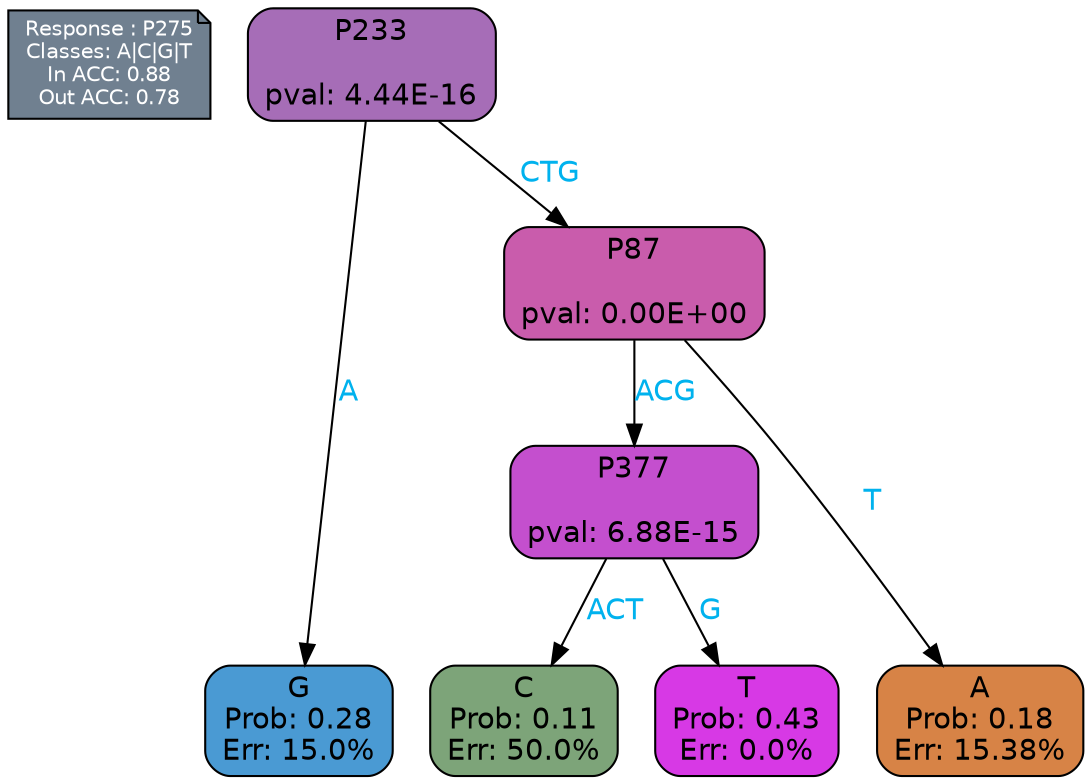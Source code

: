 digraph Tree {
node [shape=box, style="filled, rounded", color="black", fontname=helvetica] ;
graph [ranksep=equally, splines=polylines, bgcolor=transparent, dpi=600] ;
edge [fontname=helvetica] ;
LEGEND [label="Response : P275
Classes: A|C|G|T
In ACC: 0.88
Out ACC: 0.78
",shape=note,align=left,style=filled,fillcolor="slategray",fontcolor="white",fontsize=10];1 [label="P233

pval: 4.44E-16", fillcolor="#a66db7"] ;
2 [label="G
Prob: 0.28
Err: 15.0%", fillcolor="#4a9ad3"] ;
3 [label="P87

pval: 0.00E+00", fillcolor="#c95cac"] ;
4 [label="P377

pval: 6.88E-15", fillcolor="#c44fce"] ;
5 [label="C
Prob: 0.11
Err: 50.0%", fillcolor="#7da479"] ;
6 [label="T
Prob: 0.43
Err: 0.0%", fillcolor="#d739e5"] ;
7 [label="A
Prob: 0.18
Err: 15.38%", fillcolor="#d78346"] ;
1 -> 2 [label="A",fontcolor=deepskyblue2] ;
1 -> 3 [label="CTG",fontcolor=deepskyblue2] ;
3 -> 4 [label="ACG",fontcolor=deepskyblue2] ;
3 -> 7 [label="T",fontcolor=deepskyblue2] ;
4 -> 5 [label="ACT",fontcolor=deepskyblue2] ;
4 -> 6 [label="G",fontcolor=deepskyblue2] ;
{rank = same; 2;5;6;7;}{rank = same; LEGEND;1;}}